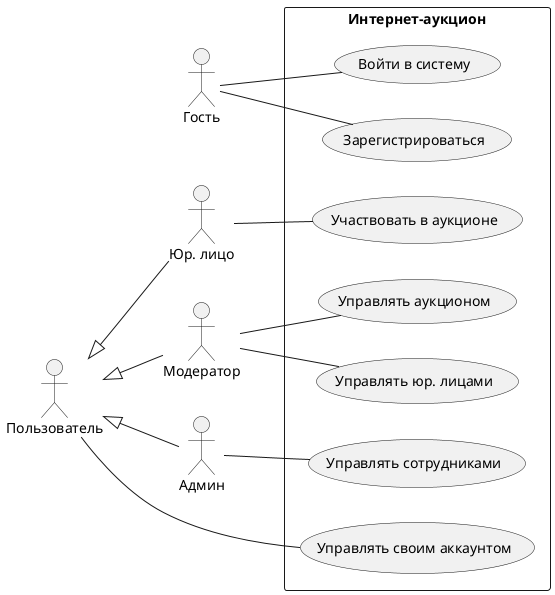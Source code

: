 @startuml use-case

left to right direction

actor :Гость: as Guest
actor :Пользователь: as User
actor :Юр. лицо: as Entity
actor :Модератор: as Moderator
actor :Админ: as Admin

User <|-- Entity
User <|-- Moderator
User <|-- Admin

rectangle Интернет-аукцион {
  (Зарегистрироваться) as SignUp
  (Войти в систему) as SignIn
  (Управлять своим аккаунтом) as AccessYourself
  (Участвовать в аукционе) as ParticipateAuction
  (Управлять юр. лицами) as AccessEntities
  (Управлять аукционом) as AccessAuction
  (Управлять сотрудниками) as AccessEmployees

  Guest -- SignUp
  Guest -- SignIn
  User -- AccessYourself
  Entity -- ParticipateAuction
  Moderator -- AccessEntities
  Moderator -- AccessAuction
  Admin -- AccessEmployees
}

@enduml
